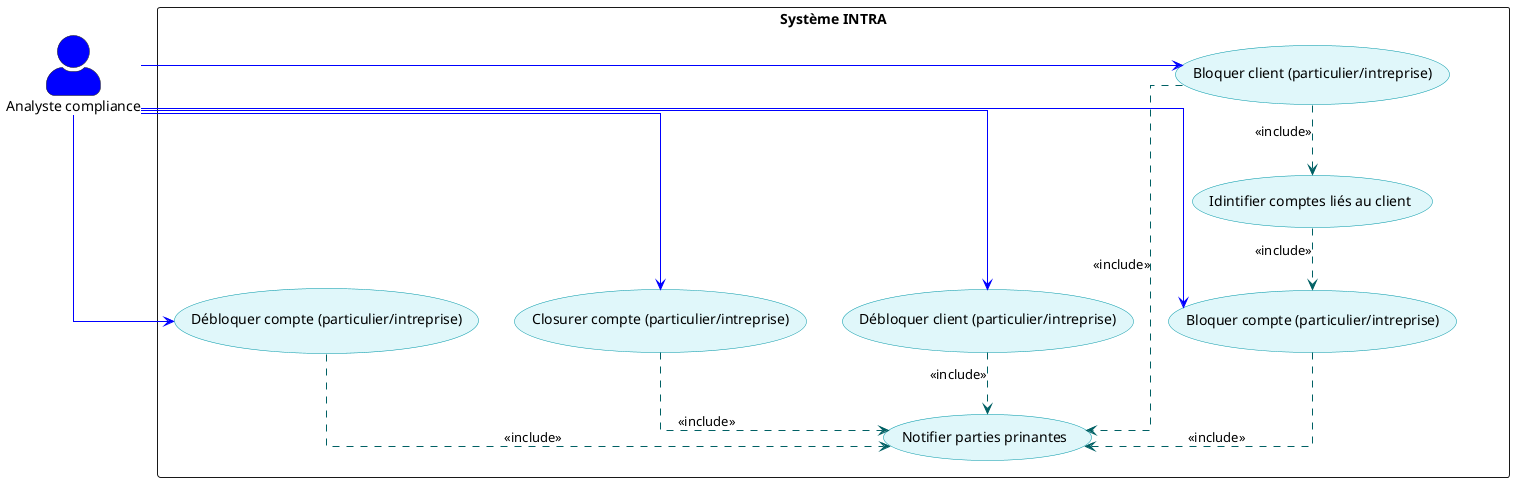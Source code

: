 @startuml BlocageCliintCompte
skinparam actorStyle awesome
skinparam usecase {
    BackgroundColor #E0F7FA
    BorderColor #0097A7
    ArrowColor #006064
}
skinparam packageStyle rectangle
skinparam linetype ortho

actor "Analyste compliance" as Analyste #blue

package "Système INTRA" as INTRA {
    usecase "Bloquer client (particulier/intreprise)" as BlocCliint
    usecase "Idintifier comptes liés au client" as IdComptes
    usecase "Bloquer compte (particulier/intreprise)" as BlocCompte
    usecase "Notifier parties prinantes" as Notif
    usecase "Débloquer client (particulier/intreprise)" as DeblocCliint
    usecase "Débloquer compte (particulier/intreprise)" as DeblocCompte
    usecase "Closurer compte (particulier/intreprise)" as ClotureCompte
}

' Blocage et unblocking
Analyste -right-> BlocCliint #blue;text:blue
Analyste -right-> BlocCompte #blue;text:blue
Analyste -right-> DeblocCliint #blue;text:blue
Analyste -right-> DeblocCompte #blue;text:blue
Analyste -right-> ClotureCompte #blue;text:blue

BlocCliint ..> IdComptes : <<include>>  
IdComptes ..> BlocCompte : <<include>>
BlocCliint ..> Notif : <<include>>
BlocCompte ..> Notif : <<include>>
DeblocCliint ..> Notif : <<include>>
DeblocCompte ..> Notif : <<include>>
ClotureCompte ..> Notif : <<include>>

@enduml